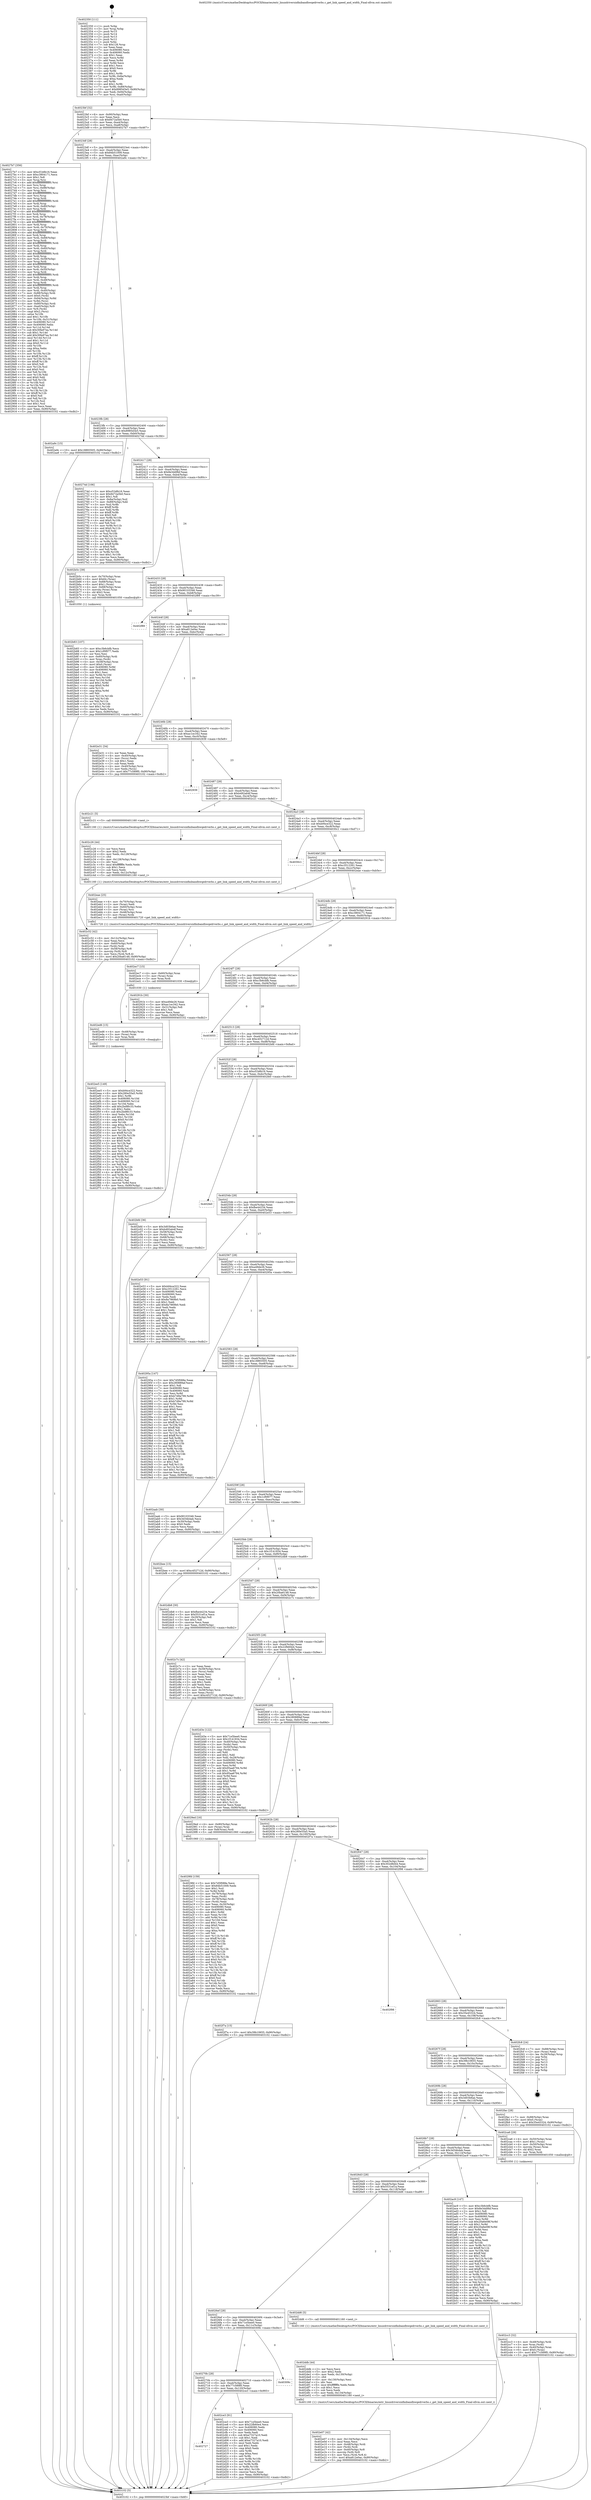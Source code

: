 digraph "0x402350" {
  label = "0x402350 (/mnt/c/Users/mathe/Desktop/tcc/POCII/binaries/extr_linuxdriversinfinibandhwqedrverbs.c_get_link_speed_and_width_Final-ollvm.out::main(0))"
  labelloc = "t"
  node[shape=record]

  Entry [label="",width=0.3,height=0.3,shape=circle,fillcolor=black,style=filled]
  "0x4023bf" [label="{
     0x4023bf [32]\l
     | [instrs]\l
     &nbsp;&nbsp;0x4023bf \<+6\>: mov -0x90(%rbp),%eax\l
     &nbsp;&nbsp;0x4023c5 \<+2\>: mov %eax,%ecx\l
     &nbsp;&nbsp;0x4023c7 \<+6\>: sub $0x8472a5b0,%ecx\l
     &nbsp;&nbsp;0x4023cd \<+6\>: mov %eax,-0xa4(%rbp)\l
     &nbsp;&nbsp;0x4023d3 \<+6\>: mov %ecx,-0xa8(%rbp)\l
     &nbsp;&nbsp;0x4023d9 \<+6\>: je 00000000004027b7 \<main+0x467\>\l
  }"]
  "0x4027b7" [label="{
     0x4027b7 [356]\l
     | [instrs]\l
     &nbsp;&nbsp;0x4027b7 \<+5\>: mov $0xcf1b8b16,%eax\l
     &nbsp;&nbsp;0x4027bc \<+5\>: mov $0xc3804171,%ecx\l
     &nbsp;&nbsp;0x4027c1 \<+2\>: mov $0x1,%dl\l
     &nbsp;&nbsp;0x4027c3 \<+3\>: mov %rsp,%rsi\l
     &nbsp;&nbsp;0x4027c6 \<+4\>: add $0xfffffffffffffff0,%rsi\l
     &nbsp;&nbsp;0x4027ca \<+3\>: mov %rsi,%rsp\l
     &nbsp;&nbsp;0x4027cd \<+7\>: mov %rsi,-0x88(%rbp)\l
     &nbsp;&nbsp;0x4027d4 \<+3\>: mov %rsp,%rsi\l
     &nbsp;&nbsp;0x4027d7 \<+4\>: add $0xfffffffffffffff0,%rsi\l
     &nbsp;&nbsp;0x4027db \<+3\>: mov %rsi,%rsp\l
     &nbsp;&nbsp;0x4027de \<+3\>: mov %rsp,%rdi\l
     &nbsp;&nbsp;0x4027e1 \<+4\>: add $0xfffffffffffffff0,%rdi\l
     &nbsp;&nbsp;0x4027e5 \<+3\>: mov %rdi,%rsp\l
     &nbsp;&nbsp;0x4027e8 \<+4\>: mov %rdi,-0x80(%rbp)\l
     &nbsp;&nbsp;0x4027ec \<+3\>: mov %rsp,%rdi\l
     &nbsp;&nbsp;0x4027ef \<+4\>: add $0xfffffffffffffff0,%rdi\l
     &nbsp;&nbsp;0x4027f3 \<+3\>: mov %rdi,%rsp\l
     &nbsp;&nbsp;0x4027f6 \<+4\>: mov %rdi,-0x78(%rbp)\l
     &nbsp;&nbsp;0x4027fa \<+3\>: mov %rsp,%rdi\l
     &nbsp;&nbsp;0x4027fd \<+4\>: add $0xfffffffffffffff0,%rdi\l
     &nbsp;&nbsp;0x402801 \<+3\>: mov %rdi,%rsp\l
     &nbsp;&nbsp;0x402804 \<+4\>: mov %rdi,-0x70(%rbp)\l
     &nbsp;&nbsp;0x402808 \<+3\>: mov %rsp,%rdi\l
     &nbsp;&nbsp;0x40280b \<+4\>: add $0xfffffffffffffff0,%rdi\l
     &nbsp;&nbsp;0x40280f \<+3\>: mov %rdi,%rsp\l
     &nbsp;&nbsp;0x402812 \<+4\>: mov %rdi,-0x68(%rbp)\l
     &nbsp;&nbsp;0x402816 \<+3\>: mov %rsp,%rdi\l
     &nbsp;&nbsp;0x402819 \<+4\>: add $0xfffffffffffffff0,%rdi\l
     &nbsp;&nbsp;0x40281d \<+3\>: mov %rdi,%rsp\l
     &nbsp;&nbsp;0x402820 \<+4\>: mov %rdi,-0x60(%rbp)\l
     &nbsp;&nbsp;0x402824 \<+3\>: mov %rsp,%rdi\l
     &nbsp;&nbsp;0x402827 \<+4\>: add $0xfffffffffffffff0,%rdi\l
     &nbsp;&nbsp;0x40282b \<+3\>: mov %rdi,%rsp\l
     &nbsp;&nbsp;0x40282e \<+4\>: mov %rdi,-0x58(%rbp)\l
     &nbsp;&nbsp;0x402832 \<+3\>: mov %rsp,%rdi\l
     &nbsp;&nbsp;0x402835 \<+4\>: add $0xfffffffffffffff0,%rdi\l
     &nbsp;&nbsp;0x402839 \<+3\>: mov %rdi,%rsp\l
     &nbsp;&nbsp;0x40283c \<+4\>: mov %rdi,-0x50(%rbp)\l
     &nbsp;&nbsp;0x402840 \<+3\>: mov %rsp,%rdi\l
     &nbsp;&nbsp;0x402843 \<+4\>: add $0xfffffffffffffff0,%rdi\l
     &nbsp;&nbsp;0x402847 \<+3\>: mov %rdi,%rsp\l
     &nbsp;&nbsp;0x40284a \<+4\>: mov %rdi,-0x48(%rbp)\l
     &nbsp;&nbsp;0x40284e \<+3\>: mov %rsp,%rdi\l
     &nbsp;&nbsp;0x402851 \<+4\>: add $0xfffffffffffffff0,%rdi\l
     &nbsp;&nbsp;0x402855 \<+3\>: mov %rdi,%rsp\l
     &nbsp;&nbsp;0x402858 \<+4\>: mov %rdi,-0x40(%rbp)\l
     &nbsp;&nbsp;0x40285c \<+7\>: mov -0x88(%rbp),%rdi\l
     &nbsp;&nbsp;0x402863 \<+6\>: movl $0x0,(%rdi)\l
     &nbsp;&nbsp;0x402869 \<+7\>: mov -0x94(%rbp),%r8d\l
     &nbsp;&nbsp;0x402870 \<+3\>: mov %r8d,(%rsi)\l
     &nbsp;&nbsp;0x402873 \<+4\>: mov -0x80(%rbp),%rdi\l
     &nbsp;&nbsp;0x402877 \<+7\>: mov -0xa0(%rbp),%r9\l
     &nbsp;&nbsp;0x40287e \<+3\>: mov %r9,(%rdi)\l
     &nbsp;&nbsp;0x402881 \<+3\>: cmpl $0x2,(%rsi)\l
     &nbsp;&nbsp;0x402884 \<+4\>: setne %r10b\l
     &nbsp;&nbsp;0x402888 \<+4\>: and $0x1,%r10b\l
     &nbsp;&nbsp;0x40288c \<+4\>: mov %r10b,-0x31(%rbp)\l
     &nbsp;&nbsp;0x402890 \<+8\>: mov 0x406080,%r11d\l
     &nbsp;&nbsp;0x402898 \<+7\>: mov 0x406060,%ebx\l
     &nbsp;&nbsp;0x40289f \<+3\>: mov %r11d,%r14d\l
     &nbsp;&nbsp;0x4028a2 \<+7\>: sub $0x30fa97ea,%r14d\l
     &nbsp;&nbsp;0x4028a9 \<+4\>: sub $0x1,%r14d\l
     &nbsp;&nbsp;0x4028ad \<+7\>: add $0x30fa97ea,%r14d\l
     &nbsp;&nbsp;0x4028b4 \<+4\>: imul %r14d,%r11d\l
     &nbsp;&nbsp;0x4028b8 \<+4\>: and $0x1,%r11d\l
     &nbsp;&nbsp;0x4028bc \<+4\>: cmp $0x0,%r11d\l
     &nbsp;&nbsp;0x4028c0 \<+4\>: sete %r10b\l
     &nbsp;&nbsp;0x4028c4 \<+3\>: cmp $0xa,%ebx\l
     &nbsp;&nbsp;0x4028c7 \<+4\>: setl %r15b\l
     &nbsp;&nbsp;0x4028cb \<+3\>: mov %r10b,%r12b\l
     &nbsp;&nbsp;0x4028ce \<+4\>: xor $0xff,%r12b\l
     &nbsp;&nbsp;0x4028d2 \<+3\>: mov %r15b,%r13b\l
     &nbsp;&nbsp;0x4028d5 \<+4\>: xor $0xff,%r13b\l
     &nbsp;&nbsp;0x4028d9 \<+3\>: xor $0x0,%dl\l
     &nbsp;&nbsp;0x4028dc \<+3\>: mov %r12b,%sil\l
     &nbsp;&nbsp;0x4028df \<+4\>: and $0x0,%sil\l
     &nbsp;&nbsp;0x4028e3 \<+3\>: and %dl,%r10b\l
     &nbsp;&nbsp;0x4028e6 \<+3\>: mov %r13b,%dil\l
     &nbsp;&nbsp;0x4028e9 \<+4\>: and $0x0,%dil\l
     &nbsp;&nbsp;0x4028ed \<+3\>: and %dl,%r15b\l
     &nbsp;&nbsp;0x4028f0 \<+3\>: or %r10b,%sil\l
     &nbsp;&nbsp;0x4028f3 \<+3\>: or %r15b,%dil\l
     &nbsp;&nbsp;0x4028f6 \<+3\>: xor %dil,%sil\l
     &nbsp;&nbsp;0x4028f9 \<+3\>: or %r13b,%r12b\l
     &nbsp;&nbsp;0x4028fc \<+4\>: xor $0xff,%r12b\l
     &nbsp;&nbsp;0x402900 \<+3\>: or $0x0,%dl\l
     &nbsp;&nbsp;0x402903 \<+3\>: and %dl,%r12b\l
     &nbsp;&nbsp;0x402906 \<+3\>: or %r12b,%sil\l
     &nbsp;&nbsp;0x402909 \<+4\>: test $0x1,%sil\l
     &nbsp;&nbsp;0x40290d \<+3\>: cmovne %ecx,%eax\l
     &nbsp;&nbsp;0x402910 \<+6\>: mov %eax,-0x90(%rbp)\l
     &nbsp;&nbsp;0x402916 \<+5\>: jmp 0000000000403102 \<main+0xdb2\>\l
  }"]
  "0x4023df" [label="{
     0x4023df [28]\l
     | [instrs]\l
     &nbsp;&nbsp;0x4023df \<+5\>: jmp 00000000004023e4 \<main+0x94\>\l
     &nbsp;&nbsp;0x4023e4 \<+6\>: mov -0xa4(%rbp),%eax\l
     &nbsp;&nbsp;0x4023ea \<+5\>: sub $0x84b51009,%eax\l
     &nbsp;&nbsp;0x4023ef \<+6\>: mov %eax,-0xac(%rbp)\l
     &nbsp;&nbsp;0x4023f5 \<+6\>: je 0000000000402a9c \<main+0x74c\>\l
  }"]
  Exit [label="",width=0.3,height=0.3,shape=circle,fillcolor=black,style=filled,peripheries=2]
  "0x402a9c" [label="{
     0x402a9c [15]\l
     | [instrs]\l
     &nbsp;&nbsp;0x402a9c \<+10\>: movl $0x18893505,-0x90(%rbp)\l
     &nbsp;&nbsp;0x402aa6 \<+5\>: jmp 0000000000403102 \<main+0xdb2\>\l
  }"]
  "0x4023fb" [label="{
     0x4023fb [28]\l
     | [instrs]\l
     &nbsp;&nbsp;0x4023fb \<+5\>: jmp 0000000000402400 \<main+0xb0\>\l
     &nbsp;&nbsp;0x402400 \<+6\>: mov -0xa4(%rbp),%eax\l
     &nbsp;&nbsp;0x402406 \<+5\>: sub $0x8985d3e5,%eax\l
     &nbsp;&nbsp;0x40240b \<+6\>: mov %eax,-0xb0(%rbp)\l
     &nbsp;&nbsp;0x402411 \<+6\>: je 000000000040274d \<main+0x3fd\>\l
  }"]
  "0x402ee5" [label="{
     0x402ee5 [149]\l
     | [instrs]\l
     &nbsp;&nbsp;0x402ee5 \<+5\>: mov $0xb94ce322,%ecx\l
     &nbsp;&nbsp;0x402eea \<+6\>: mov $0x280e55a5,%r8d\l
     &nbsp;&nbsp;0x402ef0 \<+3\>: mov $0x1,%r9b\l
     &nbsp;&nbsp;0x402ef3 \<+8\>: mov 0x406080,%r10d\l
     &nbsp;&nbsp;0x402efb \<+8\>: mov 0x406060,%r11d\l
     &nbsp;&nbsp;0x402f03 \<+3\>: mov %r10d,%ebx\l
     &nbsp;&nbsp;0x402f06 \<+6\>: add $0x2bd8fc33,%ebx\l
     &nbsp;&nbsp;0x402f0c \<+3\>: sub $0x1,%ebx\l
     &nbsp;&nbsp;0x402f0f \<+6\>: sub $0x2bd8fc33,%ebx\l
     &nbsp;&nbsp;0x402f15 \<+4\>: imul %ebx,%r10d\l
     &nbsp;&nbsp;0x402f19 \<+4\>: and $0x1,%r10d\l
     &nbsp;&nbsp;0x402f1d \<+4\>: cmp $0x0,%r10d\l
     &nbsp;&nbsp;0x402f21 \<+4\>: sete %r14b\l
     &nbsp;&nbsp;0x402f25 \<+4\>: cmp $0xa,%r11d\l
     &nbsp;&nbsp;0x402f29 \<+4\>: setl %r15b\l
     &nbsp;&nbsp;0x402f2d \<+3\>: mov %r14b,%r12b\l
     &nbsp;&nbsp;0x402f30 \<+4\>: xor $0xff,%r12b\l
     &nbsp;&nbsp;0x402f34 \<+3\>: mov %r15b,%r13b\l
     &nbsp;&nbsp;0x402f37 \<+4\>: xor $0xff,%r13b\l
     &nbsp;&nbsp;0x402f3b \<+4\>: xor $0x0,%r9b\l
     &nbsp;&nbsp;0x402f3f \<+3\>: mov %r12b,%al\l
     &nbsp;&nbsp;0x402f42 \<+2\>: and $0x0,%al\l
     &nbsp;&nbsp;0x402f44 \<+3\>: and %r9b,%r14b\l
     &nbsp;&nbsp;0x402f47 \<+3\>: mov %r13b,%dl\l
     &nbsp;&nbsp;0x402f4a \<+3\>: and $0x0,%dl\l
     &nbsp;&nbsp;0x402f4d \<+3\>: and %r9b,%r15b\l
     &nbsp;&nbsp;0x402f50 \<+3\>: or %r14b,%al\l
     &nbsp;&nbsp;0x402f53 \<+3\>: or %r15b,%dl\l
     &nbsp;&nbsp;0x402f56 \<+2\>: xor %dl,%al\l
     &nbsp;&nbsp;0x402f58 \<+3\>: or %r13b,%r12b\l
     &nbsp;&nbsp;0x402f5b \<+4\>: xor $0xff,%r12b\l
     &nbsp;&nbsp;0x402f5f \<+4\>: or $0x0,%r9b\l
     &nbsp;&nbsp;0x402f63 \<+3\>: and %r9b,%r12b\l
     &nbsp;&nbsp;0x402f66 \<+3\>: or %r12b,%al\l
     &nbsp;&nbsp;0x402f69 \<+2\>: test $0x1,%al\l
     &nbsp;&nbsp;0x402f6b \<+4\>: cmovne %r8d,%ecx\l
     &nbsp;&nbsp;0x402f6f \<+6\>: mov %ecx,-0x90(%rbp)\l
     &nbsp;&nbsp;0x402f75 \<+5\>: jmp 0000000000403102 \<main+0xdb2\>\l
  }"]
  "0x40274d" [label="{
     0x40274d [106]\l
     | [instrs]\l
     &nbsp;&nbsp;0x40274d \<+5\>: mov $0xcf1b8b16,%eax\l
     &nbsp;&nbsp;0x402752 \<+5\>: mov $0x8472a5b0,%ecx\l
     &nbsp;&nbsp;0x402757 \<+2\>: mov $0x1,%dl\l
     &nbsp;&nbsp;0x402759 \<+7\>: mov -0x8a(%rbp),%sil\l
     &nbsp;&nbsp;0x402760 \<+7\>: mov -0x89(%rbp),%dil\l
     &nbsp;&nbsp;0x402767 \<+3\>: mov %sil,%r8b\l
     &nbsp;&nbsp;0x40276a \<+4\>: xor $0xff,%r8b\l
     &nbsp;&nbsp;0x40276e \<+3\>: mov %dil,%r9b\l
     &nbsp;&nbsp;0x402771 \<+4\>: xor $0xff,%r9b\l
     &nbsp;&nbsp;0x402775 \<+3\>: xor $0x0,%dl\l
     &nbsp;&nbsp;0x402778 \<+3\>: mov %r8b,%r10b\l
     &nbsp;&nbsp;0x40277b \<+4\>: and $0x0,%r10b\l
     &nbsp;&nbsp;0x40277f \<+3\>: and %dl,%sil\l
     &nbsp;&nbsp;0x402782 \<+3\>: mov %r9b,%r11b\l
     &nbsp;&nbsp;0x402785 \<+4\>: and $0x0,%r11b\l
     &nbsp;&nbsp;0x402789 \<+3\>: and %dl,%dil\l
     &nbsp;&nbsp;0x40278c \<+3\>: or %sil,%r10b\l
     &nbsp;&nbsp;0x40278f \<+3\>: or %dil,%r11b\l
     &nbsp;&nbsp;0x402792 \<+3\>: xor %r11b,%r10b\l
     &nbsp;&nbsp;0x402795 \<+3\>: or %r9b,%r8b\l
     &nbsp;&nbsp;0x402798 \<+4\>: xor $0xff,%r8b\l
     &nbsp;&nbsp;0x40279c \<+3\>: or $0x0,%dl\l
     &nbsp;&nbsp;0x40279f \<+3\>: and %dl,%r8b\l
     &nbsp;&nbsp;0x4027a2 \<+3\>: or %r8b,%r10b\l
     &nbsp;&nbsp;0x4027a5 \<+4\>: test $0x1,%r10b\l
     &nbsp;&nbsp;0x4027a9 \<+3\>: cmovne %ecx,%eax\l
     &nbsp;&nbsp;0x4027ac \<+6\>: mov %eax,-0x90(%rbp)\l
     &nbsp;&nbsp;0x4027b2 \<+5\>: jmp 0000000000403102 \<main+0xdb2\>\l
  }"]
  "0x402417" [label="{
     0x402417 [28]\l
     | [instrs]\l
     &nbsp;&nbsp;0x402417 \<+5\>: jmp 000000000040241c \<main+0xcc\>\l
     &nbsp;&nbsp;0x40241c \<+6\>: mov -0xa4(%rbp),%eax\l
     &nbsp;&nbsp;0x402422 \<+5\>: sub $0x8e3dd9bf,%eax\l
     &nbsp;&nbsp;0x402427 \<+6\>: mov %eax,-0xb4(%rbp)\l
     &nbsp;&nbsp;0x40242d \<+6\>: je 0000000000402b5c \<main+0x80c\>\l
  }"]
  "0x403102" [label="{
     0x403102 [5]\l
     | [instrs]\l
     &nbsp;&nbsp;0x403102 \<+5\>: jmp 00000000004023bf \<main+0x6f\>\l
  }"]
  "0x402350" [label="{
     0x402350 [111]\l
     | [instrs]\l
     &nbsp;&nbsp;0x402350 \<+1\>: push %rbp\l
     &nbsp;&nbsp;0x402351 \<+3\>: mov %rsp,%rbp\l
     &nbsp;&nbsp;0x402354 \<+2\>: push %r15\l
     &nbsp;&nbsp;0x402356 \<+2\>: push %r14\l
     &nbsp;&nbsp;0x402358 \<+2\>: push %r13\l
     &nbsp;&nbsp;0x40235a \<+2\>: push %r12\l
     &nbsp;&nbsp;0x40235c \<+1\>: push %rbx\l
     &nbsp;&nbsp;0x40235d \<+7\>: sub $0x128,%rsp\l
     &nbsp;&nbsp;0x402364 \<+2\>: xor %eax,%eax\l
     &nbsp;&nbsp;0x402366 \<+7\>: mov 0x406080,%ecx\l
     &nbsp;&nbsp;0x40236d \<+7\>: mov 0x406060,%edx\l
     &nbsp;&nbsp;0x402374 \<+3\>: sub $0x1,%eax\l
     &nbsp;&nbsp;0x402377 \<+3\>: mov %ecx,%r8d\l
     &nbsp;&nbsp;0x40237a \<+3\>: add %eax,%r8d\l
     &nbsp;&nbsp;0x40237d \<+4\>: imul %r8d,%ecx\l
     &nbsp;&nbsp;0x402381 \<+3\>: and $0x1,%ecx\l
     &nbsp;&nbsp;0x402384 \<+3\>: cmp $0x0,%ecx\l
     &nbsp;&nbsp;0x402387 \<+4\>: sete %r9b\l
     &nbsp;&nbsp;0x40238b \<+4\>: and $0x1,%r9b\l
     &nbsp;&nbsp;0x40238f \<+7\>: mov %r9b,-0x8a(%rbp)\l
     &nbsp;&nbsp;0x402396 \<+3\>: cmp $0xa,%edx\l
     &nbsp;&nbsp;0x402399 \<+4\>: setl %r9b\l
     &nbsp;&nbsp;0x40239d \<+4\>: and $0x1,%r9b\l
     &nbsp;&nbsp;0x4023a1 \<+7\>: mov %r9b,-0x89(%rbp)\l
     &nbsp;&nbsp;0x4023a8 \<+10\>: movl $0x8985d3e5,-0x90(%rbp)\l
     &nbsp;&nbsp;0x4023b2 \<+6\>: mov %edi,-0x94(%rbp)\l
     &nbsp;&nbsp;0x4023b8 \<+7\>: mov %rsi,-0xa0(%rbp)\l
  }"]
  "0x402ed6" [label="{
     0x402ed6 [15]\l
     | [instrs]\l
     &nbsp;&nbsp;0x402ed6 \<+4\>: mov -0x48(%rbp),%rax\l
     &nbsp;&nbsp;0x402eda \<+3\>: mov (%rax),%rax\l
     &nbsp;&nbsp;0x402edd \<+3\>: mov %rax,%rdi\l
     &nbsp;&nbsp;0x402ee0 \<+5\>: call 0000000000401030 \<free@plt\>\l
     | [calls]\l
     &nbsp;&nbsp;0x401030 \{1\} (unknown)\l
  }"]
  "0x402ec7" [label="{
     0x402ec7 [15]\l
     | [instrs]\l
     &nbsp;&nbsp;0x402ec7 \<+4\>: mov -0x60(%rbp),%rax\l
     &nbsp;&nbsp;0x402ecb \<+3\>: mov (%rax),%rax\l
     &nbsp;&nbsp;0x402ece \<+3\>: mov %rax,%rdi\l
     &nbsp;&nbsp;0x402ed1 \<+5\>: call 0000000000401030 \<free@plt\>\l
     | [calls]\l
     &nbsp;&nbsp;0x401030 \{1\} (unknown)\l
  }"]
  "0x402b5c" [label="{
     0x402b5c [39]\l
     | [instrs]\l
     &nbsp;&nbsp;0x402b5c \<+4\>: mov -0x70(%rbp),%rax\l
     &nbsp;&nbsp;0x402b60 \<+6\>: movl $0x64,(%rax)\l
     &nbsp;&nbsp;0x402b66 \<+4\>: mov -0x68(%rbp),%rax\l
     &nbsp;&nbsp;0x402b6a \<+6\>: movl $0x1,(%rax)\l
     &nbsp;&nbsp;0x402b70 \<+4\>: mov -0x68(%rbp),%rax\l
     &nbsp;&nbsp;0x402b74 \<+3\>: movslq (%rax),%rax\l
     &nbsp;&nbsp;0x402b77 \<+4\>: shl $0x2,%rax\l
     &nbsp;&nbsp;0x402b7b \<+3\>: mov %rax,%rdi\l
     &nbsp;&nbsp;0x402b7e \<+5\>: call 0000000000401050 \<malloc@plt\>\l
     | [calls]\l
     &nbsp;&nbsp;0x401050 \{1\} (unknown)\l
  }"]
  "0x402433" [label="{
     0x402433 [28]\l
     | [instrs]\l
     &nbsp;&nbsp;0x402433 \<+5\>: jmp 0000000000402438 \<main+0xe8\>\l
     &nbsp;&nbsp;0x402438 \<+6\>: mov -0xa4(%rbp),%eax\l
     &nbsp;&nbsp;0x40243e \<+5\>: sub $0x90103346,%eax\l
     &nbsp;&nbsp;0x402443 \<+6\>: mov %eax,-0xb8(%rbp)\l
     &nbsp;&nbsp;0x402449 \<+6\>: je 0000000000402f89 \<main+0xc39\>\l
  }"]
  "0x402e07" [label="{
     0x402e07 [42]\l
     | [instrs]\l
     &nbsp;&nbsp;0x402e07 \<+6\>: mov -0x134(%rbp),%ecx\l
     &nbsp;&nbsp;0x402e0d \<+3\>: imul %eax,%ecx\l
     &nbsp;&nbsp;0x402e10 \<+4\>: mov -0x48(%rbp),%rdi\l
     &nbsp;&nbsp;0x402e14 \<+3\>: mov (%rdi),%rdi\l
     &nbsp;&nbsp;0x402e17 \<+4\>: mov -0x40(%rbp),%r8\l
     &nbsp;&nbsp;0x402e1b \<+3\>: movslq (%r8),%r8\l
     &nbsp;&nbsp;0x402e1e \<+4\>: mov %ecx,(%rdi,%r8,4)\l
     &nbsp;&nbsp;0x402e22 \<+10\>: movl $0xa812e0ac,-0x90(%rbp)\l
     &nbsp;&nbsp;0x402e2c \<+5\>: jmp 0000000000403102 \<main+0xdb2\>\l
  }"]
  "0x402f89" [label="{
     0x402f89\l
  }", style=dashed]
  "0x40244f" [label="{
     0x40244f [28]\l
     | [instrs]\l
     &nbsp;&nbsp;0x40244f \<+5\>: jmp 0000000000402454 \<main+0x104\>\l
     &nbsp;&nbsp;0x402454 \<+6\>: mov -0xa4(%rbp),%eax\l
     &nbsp;&nbsp;0x40245a \<+5\>: sub $0xa812e0ac,%eax\l
     &nbsp;&nbsp;0x40245f \<+6\>: mov %eax,-0xbc(%rbp)\l
     &nbsp;&nbsp;0x402465 \<+6\>: je 0000000000402e31 \<main+0xae1\>\l
  }"]
  "0x402ddb" [label="{
     0x402ddb [44]\l
     | [instrs]\l
     &nbsp;&nbsp;0x402ddb \<+2\>: xor %ecx,%ecx\l
     &nbsp;&nbsp;0x402ddd \<+5\>: mov $0x2,%edx\l
     &nbsp;&nbsp;0x402de2 \<+6\>: mov %edx,-0x130(%rbp)\l
     &nbsp;&nbsp;0x402de8 \<+1\>: cltd\l
     &nbsp;&nbsp;0x402de9 \<+6\>: mov -0x130(%rbp),%esi\l
     &nbsp;&nbsp;0x402def \<+2\>: idiv %esi\l
     &nbsp;&nbsp;0x402df1 \<+6\>: imul $0xfffffffe,%edx,%edx\l
     &nbsp;&nbsp;0x402df7 \<+3\>: sub $0x1,%ecx\l
     &nbsp;&nbsp;0x402dfa \<+2\>: sub %ecx,%edx\l
     &nbsp;&nbsp;0x402dfc \<+6\>: mov %edx,-0x134(%rbp)\l
     &nbsp;&nbsp;0x402e02 \<+5\>: call 0000000000401160 \<next_i\>\l
     | [calls]\l
     &nbsp;&nbsp;0x401160 \{1\} (/mnt/c/Users/mathe/Desktop/tcc/POCII/binaries/extr_linuxdriversinfinibandhwqedrverbs.c_get_link_speed_and_width_Final-ollvm.out::next_i)\l
  }"]
  "0x402e31" [label="{
     0x402e31 [34]\l
     | [instrs]\l
     &nbsp;&nbsp;0x402e31 \<+2\>: xor %eax,%eax\l
     &nbsp;&nbsp;0x402e33 \<+4\>: mov -0x40(%rbp),%rcx\l
     &nbsp;&nbsp;0x402e37 \<+2\>: mov (%rcx),%edx\l
     &nbsp;&nbsp;0x402e39 \<+3\>: sub $0x1,%eax\l
     &nbsp;&nbsp;0x402e3c \<+2\>: sub %eax,%edx\l
     &nbsp;&nbsp;0x402e3e \<+4\>: mov -0x40(%rbp),%rcx\l
     &nbsp;&nbsp;0x402e42 \<+2\>: mov %edx,(%rcx)\l
     &nbsp;&nbsp;0x402e44 \<+10\>: movl $0x77c589f0,-0x90(%rbp)\l
     &nbsp;&nbsp;0x402e4e \<+5\>: jmp 0000000000403102 \<main+0xdb2\>\l
  }"]
  "0x40246b" [label="{
     0x40246b [28]\l
     | [instrs]\l
     &nbsp;&nbsp;0x40246b \<+5\>: jmp 0000000000402470 \<main+0x120\>\l
     &nbsp;&nbsp;0x402470 \<+6\>: mov -0xa4(%rbp),%eax\l
     &nbsp;&nbsp;0x402476 \<+5\>: sub $0xac1ec342,%eax\l
     &nbsp;&nbsp;0x40247b \<+6\>: mov %eax,-0xc0(%rbp)\l
     &nbsp;&nbsp;0x402481 \<+6\>: je 0000000000402939 \<main+0x5e9\>\l
  }"]
  "0x402727" [label="{
     0x402727\l
  }", style=dashed]
  "0x402939" [label="{
     0x402939\l
  }", style=dashed]
  "0x402487" [label="{
     0x402487 [28]\l
     | [instrs]\l
     &nbsp;&nbsp;0x402487 \<+5\>: jmp 000000000040248c \<main+0x13c\>\l
     &nbsp;&nbsp;0x40248c \<+6\>: mov -0xa4(%rbp),%eax\l
     &nbsp;&nbsp;0x402492 \<+5\>: sub $0xb492ab4f,%eax\l
     &nbsp;&nbsp;0x402497 \<+6\>: mov %eax,-0xc4(%rbp)\l
     &nbsp;&nbsp;0x40249d \<+6\>: je 0000000000402c21 \<main+0x8d1\>\l
  }"]
  "0x402ce3" [label="{
     0x402ce3 [91]\l
     | [instrs]\l
     &nbsp;&nbsp;0x402ce3 \<+5\>: mov $0x71e5bee0,%eax\l
     &nbsp;&nbsp;0x402ce8 \<+5\>: mov $0x22fb60e4,%ecx\l
     &nbsp;&nbsp;0x402ced \<+7\>: mov 0x406080,%edx\l
     &nbsp;&nbsp;0x402cf4 \<+7\>: mov 0x406060,%esi\l
     &nbsp;&nbsp;0x402cfb \<+2\>: mov %edx,%edi\l
     &nbsp;&nbsp;0x402cfd \<+6\>: sub $0xe7327a10,%edi\l
     &nbsp;&nbsp;0x402d03 \<+3\>: sub $0x1,%edi\l
     &nbsp;&nbsp;0x402d06 \<+6\>: add $0xe7327a10,%edi\l
     &nbsp;&nbsp;0x402d0c \<+3\>: imul %edi,%edx\l
     &nbsp;&nbsp;0x402d0f \<+3\>: and $0x1,%edx\l
     &nbsp;&nbsp;0x402d12 \<+3\>: cmp $0x0,%edx\l
     &nbsp;&nbsp;0x402d15 \<+4\>: sete %r8b\l
     &nbsp;&nbsp;0x402d19 \<+3\>: cmp $0xa,%esi\l
     &nbsp;&nbsp;0x402d1c \<+4\>: setl %r9b\l
     &nbsp;&nbsp;0x402d20 \<+3\>: mov %r8b,%r10b\l
     &nbsp;&nbsp;0x402d23 \<+3\>: and %r9b,%r10b\l
     &nbsp;&nbsp;0x402d26 \<+3\>: xor %r9b,%r8b\l
     &nbsp;&nbsp;0x402d29 \<+3\>: or %r8b,%r10b\l
     &nbsp;&nbsp;0x402d2c \<+4\>: test $0x1,%r10b\l
     &nbsp;&nbsp;0x402d30 \<+3\>: cmovne %ecx,%eax\l
     &nbsp;&nbsp;0x402d33 \<+6\>: mov %eax,-0x90(%rbp)\l
     &nbsp;&nbsp;0x402d39 \<+5\>: jmp 0000000000403102 \<main+0xdb2\>\l
  }"]
  "0x402c21" [label="{
     0x402c21 [5]\l
     | [instrs]\l
     &nbsp;&nbsp;0x402c21 \<+5\>: call 0000000000401160 \<next_i\>\l
     | [calls]\l
     &nbsp;&nbsp;0x401160 \{1\} (/mnt/c/Users/mathe/Desktop/tcc/POCII/binaries/extr_linuxdriversinfinibandhwqedrverbs.c_get_link_speed_and_width_Final-ollvm.out::next_i)\l
  }"]
  "0x4024a3" [label="{
     0x4024a3 [28]\l
     | [instrs]\l
     &nbsp;&nbsp;0x4024a3 \<+5\>: jmp 00000000004024a8 \<main+0x158\>\l
     &nbsp;&nbsp;0x4024a8 \<+6\>: mov -0xa4(%rbp),%eax\l
     &nbsp;&nbsp;0x4024ae \<+5\>: sub $0xb94ce322,%eax\l
     &nbsp;&nbsp;0x4024b3 \<+6\>: mov %eax,-0xc8(%rbp)\l
     &nbsp;&nbsp;0x4024b9 \<+6\>: je 00000000004030c1 \<main+0xd71\>\l
  }"]
  "0x40270b" [label="{
     0x40270b [28]\l
     | [instrs]\l
     &nbsp;&nbsp;0x40270b \<+5\>: jmp 0000000000402710 \<main+0x3c0\>\l
     &nbsp;&nbsp;0x402710 \<+6\>: mov -0xa4(%rbp),%eax\l
     &nbsp;&nbsp;0x402716 \<+5\>: sub $0x77c589f0,%eax\l
     &nbsp;&nbsp;0x40271b \<+6\>: mov %eax,-0x120(%rbp)\l
     &nbsp;&nbsp;0x402721 \<+6\>: je 0000000000402ce3 \<main+0x993\>\l
  }"]
  "0x4030c1" [label="{
     0x4030c1\l
  }", style=dashed]
  "0x4024bf" [label="{
     0x4024bf [28]\l
     | [instrs]\l
     &nbsp;&nbsp;0x4024bf \<+5\>: jmp 00000000004024c4 \<main+0x174\>\l
     &nbsp;&nbsp;0x4024c4 \<+6\>: mov -0xa4(%rbp),%eax\l
     &nbsp;&nbsp;0x4024ca \<+5\>: sub $0xc3512261,%eax\l
     &nbsp;&nbsp;0x4024cf \<+6\>: mov %eax,-0xcc(%rbp)\l
     &nbsp;&nbsp;0x4024d5 \<+6\>: je 0000000000402eae \<main+0xb5e\>\l
  }"]
  "0x40309c" [label="{
     0x40309c\l
  }", style=dashed]
  "0x402eae" [label="{
     0x402eae [25]\l
     | [instrs]\l
     &nbsp;&nbsp;0x402eae \<+4\>: mov -0x70(%rbp),%rax\l
     &nbsp;&nbsp;0x402eb2 \<+2\>: mov (%rax),%edi\l
     &nbsp;&nbsp;0x402eb4 \<+4\>: mov -0x60(%rbp),%rax\l
     &nbsp;&nbsp;0x402eb8 \<+3\>: mov (%rax),%rsi\l
     &nbsp;&nbsp;0x402ebb \<+4\>: mov -0x48(%rbp),%rax\l
     &nbsp;&nbsp;0x402ebf \<+3\>: mov (%rax),%rdx\l
     &nbsp;&nbsp;0x402ec2 \<+5\>: call 0000000000401720 \<get_link_speed_and_width\>\l
     | [calls]\l
     &nbsp;&nbsp;0x401720 \{1\} (/mnt/c/Users/mathe/Desktop/tcc/POCII/binaries/extr_linuxdriversinfinibandhwqedrverbs.c_get_link_speed_and_width_Final-ollvm.out::get_link_speed_and_width)\l
  }"]
  "0x4024db" [label="{
     0x4024db [28]\l
     | [instrs]\l
     &nbsp;&nbsp;0x4024db \<+5\>: jmp 00000000004024e0 \<main+0x190\>\l
     &nbsp;&nbsp;0x4024e0 \<+6\>: mov -0xa4(%rbp),%eax\l
     &nbsp;&nbsp;0x4024e6 \<+5\>: sub $0xc3804171,%eax\l
     &nbsp;&nbsp;0x4024eb \<+6\>: mov %eax,-0xd0(%rbp)\l
     &nbsp;&nbsp;0x4024f1 \<+6\>: je 000000000040291b \<main+0x5cb\>\l
  }"]
  "0x4026ef" [label="{
     0x4026ef [28]\l
     | [instrs]\l
     &nbsp;&nbsp;0x4026ef \<+5\>: jmp 00000000004026f4 \<main+0x3a4\>\l
     &nbsp;&nbsp;0x4026f4 \<+6\>: mov -0xa4(%rbp),%eax\l
     &nbsp;&nbsp;0x4026fa \<+5\>: sub $0x71e5bee0,%eax\l
     &nbsp;&nbsp;0x4026ff \<+6\>: mov %eax,-0x11c(%rbp)\l
     &nbsp;&nbsp;0x402705 \<+6\>: je 000000000040309c \<main+0xd4c\>\l
  }"]
  "0x40291b" [label="{
     0x40291b [30]\l
     | [instrs]\l
     &nbsp;&nbsp;0x40291b \<+5\>: mov $0xa49de26,%eax\l
     &nbsp;&nbsp;0x402920 \<+5\>: mov $0xac1ec342,%ecx\l
     &nbsp;&nbsp;0x402925 \<+3\>: mov -0x31(%rbp),%dl\l
     &nbsp;&nbsp;0x402928 \<+3\>: test $0x1,%dl\l
     &nbsp;&nbsp;0x40292b \<+3\>: cmovne %ecx,%eax\l
     &nbsp;&nbsp;0x40292e \<+6\>: mov %eax,-0x90(%rbp)\l
     &nbsp;&nbsp;0x402934 \<+5\>: jmp 0000000000403102 \<main+0xdb2\>\l
  }"]
  "0x4024f7" [label="{
     0x4024f7 [28]\l
     | [instrs]\l
     &nbsp;&nbsp;0x4024f7 \<+5\>: jmp 00000000004024fc \<main+0x1ac\>\l
     &nbsp;&nbsp;0x4024fc \<+6\>: mov -0xa4(%rbp),%eax\l
     &nbsp;&nbsp;0x402502 \<+5\>: sub $0xc3b6cbfb,%eax\l
     &nbsp;&nbsp;0x402507 \<+6\>: mov %eax,-0xd4(%rbp)\l
     &nbsp;&nbsp;0x40250d \<+6\>: je 0000000000403055 \<main+0xd05\>\l
  }"]
  "0x402dd6" [label="{
     0x402dd6 [5]\l
     | [instrs]\l
     &nbsp;&nbsp;0x402dd6 \<+5\>: call 0000000000401160 \<next_i\>\l
     | [calls]\l
     &nbsp;&nbsp;0x401160 \{1\} (/mnt/c/Users/mathe/Desktop/tcc/POCII/binaries/extr_linuxdriversinfinibandhwqedrverbs.c_get_link_speed_and_width_Final-ollvm.out::next_i)\l
  }"]
  "0x403055" [label="{
     0x403055\l
  }", style=dashed]
  "0x402513" [label="{
     0x402513 [28]\l
     | [instrs]\l
     &nbsp;&nbsp;0x402513 \<+5\>: jmp 0000000000402518 \<main+0x1c8\>\l
     &nbsp;&nbsp;0x402518 \<+6\>: mov -0xa4(%rbp),%eax\l
     &nbsp;&nbsp;0x40251e \<+5\>: sub $0xc452712d,%eax\l
     &nbsp;&nbsp;0x402523 \<+6\>: mov %eax,-0xd8(%rbp)\l
     &nbsp;&nbsp;0x402529 \<+6\>: je 0000000000402bfd \<main+0x8ad\>\l
  }"]
  "0x402cc3" [label="{
     0x402cc3 [32]\l
     | [instrs]\l
     &nbsp;&nbsp;0x402cc3 \<+4\>: mov -0x48(%rbp),%rdi\l
     &nbsp;&nbsp;0x402cc7 \<+3\>: mov %rax,(%rdi)\l
     &nbsp;&nbsp;0x402cca \<+4\>: mov -0x40(%rbp),%rax\l
     &nbsp;&nbsp;0x402cce \<+6\>: movl $0x0,(%rax)\l
     &nbsp;&nbsp;0x402cd4 \<+10\>: movl $0x77c589f0,-0x90(%rbp)\l
     &nbsp;&nbsp;0x402cde \<+5\>: jmp 0000000000403102 \<main+0xdb2\>\l
  }"]
  "0x402bfd" [label="{
     0x402bfd [36]\l
     | [instrs]\l
     &nbsp;&nbsp;0x402bfd \<+5\>: mov $0x3d03b6ae,%eax\l
     &nbsp;&nbsp;0x402c02 \<+5\>: mov $0xb492ab4f,%ecx\l
     &nbsp;&nbsp;0x402c07 \<+4\>: mov -0x58(%rbp),%rdx\l
     &nbsp;&nbsp;0x402c0b \<+2\>: mov (%rdx),%esi\l
     &nbsp;&nbsp;0x402c0d \<+4\>: mov -0x68(%rbp),%rdx\l
     &nbsp;&nbsp;0x402c11 \<+2\>: cmp (%rdx),%esi\l
     &nbsp;&nbsp;0x402c13 \<+3\>: cmovl %ecx,%eax\l
     &nbsp;&nbsp;0x402c16 \<+6\>: mov %eax,-0x90(%rbp)\l
     &nbsp;&nbsp;0x402c1c \<+5\>: jmp 0000000000403102 \<main+0xdb2\>\l
  }"]
  "0x40252f" [label="{
     0x40252f [28]\l
     | [instrs]\l
     &nbsp;&nbsp;0x40252f \<+5\>: jmp 0000000000402534 \<main+0x1e4\>\l
     &nbsp;&nbsp;0x402534 \<+6\>: mov -0xa4(%rbp),%eax\l
     &nbsp;&nbsp;0x40253a \<+5\>: sub $0xcf1b8b16,%eax\l
     &nbsp;&nbsp;0x40253f \<+6\>: mov %eax,-0xdc(%rbp)\l
     &nbsp;&nbsp;0x402545 \<+6\>: je 0000000000402fe0 \<main+0xc90\>\l
  }"]
  "0x402c52" [label="{
     0x402c52 [42]\l
     | [instrs]\l
     &nbsp;&nbsp;0x402c52 \<+6\>: mov -0x12c(%rbp),%ecx\l
     &nbsp;&nbsp;0x402c58 \<+3\>: imul %eax,%ecx\l
     &nbsp;&nbsp;0x402c5b \<+4\>: mov -0x60(%rbp),%rdi\l
     &nbsp;&nbsp;0x402c5f \<+3\>: mov (%rdi),%rdi\l
     &nbsp;&nbsp;0x402c62 \<+4\>: mov -0x58(%rbp),%r8\l
     &nbsp;&nbsp;0x402c66 \<+3\>: movslq (%r8),%r8\l
     &nbsp;&nbsp;0x402c69 \<+4\>: mov %ecx,(%rdi,%r8,4)\l
     &nbsp;&nbsp;0x402c6d \<+10\>: movl $0x20ba6148,-0x90(%rbp)\l
     &nbsp;&nbsp;0x402c77 \<+5\>: jmp 0000000000403102 \<main+0xdb2\>\l
  }"]
  "0x402fe0" [label="{
     0x402fe0\l
  }", style=dashed]
  "0x40254b" [label="{
     0x40254b [28]\l
     | [instrs]\l
     &nbsp;&nbsp;0x40254b \<+5\>: jmp 0000000000402550 \<main+0x200\>\l
     &nbsp;&nbsp;0x402550 \<+6\>: mov -0xa4(%rbp),%eax\l
     &nbsp;&nbsp;0x402556 \<+5\>: sub $0xfbe44234,%eax\l
     &nbsp;&nbsp;0x40255b \<+6\>: mov %eax,-0xe0(%rbp)\l
     &nbsp;&nbsp;0x402561 \<+6\>: je 0000000000402e53 \<main+0xb03\>\l
  }"]
  "0x402c26" [label="{
     0x402c26 [44]\l
     | [instrs]\l
     &nbsp;&nbsp;0x402c26 \<+2\>: xor %ecx,%ecx\l
     &nbsp;&nbsp;0x402c28 \<+5\>: mov $0x2,%edx\l
     &nbsp;&nbsp;0x402c2d \<+6\>: mov %edx,-0x128(%rbp)\l
     &nbsp;&nbsp;0x402c33 \<+1\>: cltd\l
     &nbsp;&nbsp;0x402c34 \<+6\>: mov -0x128(%rbp),%esi\l
     &nbsp;&nbsp;0x402c3a \<+2\>: idiv %esi\l
     &nbsp;&nbsp;0x402c3c \<+6\>: imul $0xfffffffe,%edx,%edx\l
     &nbsp;&nbsp;0x402c42 \<+3\>: sub $0x1,%ecx\l
     &nbsp;&nbsp;0x402c45 \<+2\>: sub %ecx,%edx\l
     &nbsp;&nbsp;0x402c47 \<+6\>: mov %edx,-0x12c(%rbp)\l
     &nbsp;&nbsp;0x402c4d \<+5\>: call 0000000000401160 \<next_i\>\l
     | [calls]\l
     &nbsp;&nbsp;0x401160 \{1\} (/mnt/c/Users/mathe/Desktop/tcc/POCII/binaries/extr_linuxdriversinfinibandhwqedrverbs.c_get_link_speed_and_width_Final-ollvm.out::next_i)\l
  }"]
  "0x402e53" [label="{
     0x402e53 [91]\l
     | [instrs]\l
     &nbsp;&nbsp;0x402e53 \<+5\>: mov $0xb94ce322,%eax\l
     &nbsp;&nbsp;0x402e58 \<+5\>: mov $0xc3512261,%ecx\l
     &nbsp;&nbsp;0x402e5d \<+7\>: mov 0x406080,%edx\l
     &nbsp;&nbsp;0x402e64 \<+7\>: mov 0x406060,%esi\l
     &nbsp;&nbsp;0x402e6b \<+2\>: mov %edx,%edi\l
     &nbsp;&nbsp;0x402e6d \<+6\>: sub $0x8a7869b0,%edi\l
     &nbsp;&nbsp;0x402e73 \<+3\>: sub $0x1,%edi\l
     &nbsp;&nbsp;0x402e76 \<+6\>: add $0x8a7869b0,%edi\l
     &nbsp;&nbsp;0x402e7c \<+3\>: imul %edi,%edx\l
     &nbsp;&nbsp;0x402e7f \<+3\>: and $0x1,%edx\l
     &nbsp;&nbsp;0x402e82 \<+3\>: cmp $0x0,%edx\l
     &nbsp;&nbsp;0x402e85 \<+4\>: sete %r8b\l
     &nbsp;&nbsp;0x402e89 \<+3\>: cmp $0xa,%esi\l
     &nbsp;&nbsp;0x402e8c \<+4\>: setl %r9b\l
     &nbsp;&nbsp;0x402e90 \<+3\>: mov %r8b,%r10b\l
     &nbsp;&nbsp;0x402e93 \<+3\>: and %r9b,%r10b\l
     &nbsp;&nbsp;0x402e96 \<+3\>: xor %r9b,%r8b\l
     &nbsp;&nbsp;0x402e99 \<+3\>: or %r8b,%r10b\l
     &nbsp;&nbsp;0x402e9c \<+4\>: test $0x1,%r10b\l
     &nbsp;&nbsp;0x402ea0 \<+3\>: cmovne %ecx,%eax\l
     &nbsp;&nbsp;0x402ea3 \<+6\>: mov %eax,-0x90(%rbp)\l
     &nbsp;&nbsp;0x402ea9 \<+5\>: jmp 0000000000403102 \<main+0xdb2\>\l
  }"]
  "0x402567" [label="{
     0x402567 [28]\l
     | [instrs]\l
     &nbsp;&nbsp;0x402567 \<+5\>: jmp 000000000040256c \<main+0x21c\>\l
     &nbsp;&nbsp;0x40256c \<+6\>: mov -0xa4(%rbp),%eax\l
     &nbsp;&nbsp;0x402572 \<+5\>: sub $0xa49de26,%eax\l
     &nbsp;&nbsp;0x402577 \<+6\>: mov %eax,-0xe4(%rbp)\l
     &nbsp;&nbsp;0x40257d \<+6\>: je 000000000040295a \<main+0x60a\>\l
  }"]
  "0x402b83" [label="{
     0x402b83 [107]\l
     | [instrs]\l
     &nbsp;&nbsp;0x402b83 \<+5\>: mov $0xc3b6cbfb,%ecx\l
     &nbsp;&nbsp;0x402b88 \<+5\>: mov $0x1cf0f077,%edx\l
     &nbsp;&nbsp;0x402b8d \<+2\>: xor %esi,%esi\l
     &nbsp;&nbsp;0x402b8f \<+4\>: mov -0x60(%rbp),%rdi\l
     &nbsp;&nbsp;0x402b93 \<+3\>: mov %rax,(%rdi)\l
     &nbsp;&nbsp;0x402b96 \<+4\>: mov -0x58(%rbp),%rax\l
     &nbsp;&nbsp;0x402b9a \<+6\>: movl $0x0,(%rax)\l
     &nbsp;&nbsp;0x402ba0 \<+8\>: mov 0x406080,%r8d\l
     &nbsp;&nbsp;0x402ba8 \<+8\>: mov 0x406060,%r9d\l
     &nbsp;&nbsp;0x402bb0 \<+3\>: sub $0x1,%esi\l
     &nbsp;&nbsp;0x402bb3 \<+3\>: mov %r8d,%r10d\l
     &nbsp;&nbsp;0x402bb6 \<+3\>: add %esi,%r10d\l
     &nbsp;&nbsp;0x402bb9 \<+4\>: imul %r10d,%r8d\l
     &nbsp;&nbsp;0x402bbd \<+4\>: and $0x1,%r8d\l
     &nbsp;&nbsp;0x402bc1 \<+4\>: cmp $0x0,%r8d\l
     &nbsp;&nbsp;0x402bc5 \<+4\>: sete %r11b\l
     &nbsp;&nbsp;0x402bc9 \<+4\>: cmp $0xa,%r9d\l
     &nbsp;&nbsp;0x402bcd \<+3\>: setl %bl\l
     &nbsp;&nbsp;0x402bd0 \<+3\>: mov %r11b,%r14b\l
     &nbsp;&nbsp;0x402bd3 \<+3\>: and %bl,%r14b\l
     &nbsp;&nbsp;0x402bd6 \<+3\>: xor %bl,%r11b\l
     &nbsp;&nbsp;0x402bd9 \<+3\>: or %r11b,%r14b\l
     &nbsp;&nbsp;0x402bdc \<+4\>: test $0x1,%r14b\l
     &nbsp;&nbsp;0x402be0 \<+3\>: cmovne %edx,%ecx\l
     &nbsp;&nbsp;0x402be3 \<+6\>: mov %ecx,-0x90(%rbp)\l
     &nbsp;&nbsp;0x402be9 \<+5\>: jmp 0000000000403102 \<main+0xdb2\>\l
  }"]
  "0x40295a" [label="{
     0x40295a [147]\l
     | [instrs]\l
     &nbsp;&nbsp;0x40295a \<+5\>: mov $0x7d5f088e,%eax\l
     &nbsp;&nbsp;0x40295f \<+5\>: mov $0x280889af,%ecx\l
     &nbsp;&nbsp;0x402964 \<+2\>: mov $0x1,%dl\l
     &nbsp;&nbsp;0x402966 \<+7\>: mov 0x406080,%esi\l
     &nbsp;&nbsp;0x40296d \<+7\>: mov 0x406060,%edi\l
     &nbsp;&nbsp;0x402974 \<+3\>: mov %esi,%r8d\l
     &nbsp;&nbsp;0x402977 \<+7\>: add $0xb7d9a799,%r8d\l
     &nbsp;&nbsp;0x40297e \<+4\>: sub $0x1,%r8d\l
     &nbsp;&nbsp;0x402982 \<+7\>: sub $0xb7d9a799,%r8d\l
     &nbsp;&nbsp;0x402989 \<+4\>: imul %r8d,%esi\l
     &nbsp;&nbsp;0x40298d \<+3\>: and $0x1,%esi\l
     &nbsp;&nbsp;0x402990 \<+3\>: cmp $0x0,%esi\l
     &nbsp;&nbsp;0x402993 \<+4\>: sete %r9b\l
     &nbsp;&nbsp;0x402997 \<+3\>: cmp $0xa,%edi\l
     &nbsp;&nbsp;0x40299a \<+4\>: setl %r10b\l
     &nbsp;&nbsp;0x40299e \<+3\>: mov %r9b,%r11b\l
     &nbsp;&nbsp;0x4029a1 \<+4\>: xor $0xff,%r11b\l
     &nbsp;&nbsp;0x4029a5 \<+3\>: mov %r10b,%bl\l
     &nbsp;&nbsp;0x4029a8 \<+3\>: xor $0xff,%bl\l
     &nbsp;&nbsp;0x4029ab \<+3\>: xor $0x1,%dl\l
     &nbsp;&nbsp;0x4029ae \<+3\>: mov %r11b,%r14b\l
     &nbsp;&nbsp;0x4029b1 \<+4\>: and $0xff,%r14b\l
     &nbsp;&nbsp;0x4029b5 \<+3\>: and %dl,%r9b\l
     &nbsp;&nbsp;0x4029b8 \<+3\>: mov %bl,%r15b\l
     &nbsp;&nbsp;0x4029bb \<+4\>: and $0xff,%r15b\l
     &nbsp;&nbsp;0x4029bf \<+3\>: and %dl,%r10b\l
     &nbsp;&nbsp;0x4029c2 \<+3\>: or %r9b,%r14b\l
     &nbsp;&nbsp;0x4029c5 \<+3\>: or %r10b,%r15b\l
     &nbsp;&nbsp;0x4029c8 \<+3\>: xor %r15b,%r14b\l
     &nbsp;&nbsp;0x4029cb \<+3\>: or %bl,%r11b\l
     &nbsp;&nbsp;0x4029ce \<+4\>: xor $0xff,%r11b\l
     &nbsp;&nbsp;0x4029d2 \<+3\>: or $0x1,%dl\l
     &nbsp;&nbsp;0x4029d5 \<+3\>: and %dl,%r11b\l
     &nbsp;&nbsp;0x4029d8 \<+3\>: or %r11b,%r14b\l
     &nbsp;&nbsp;0x4029db \<+4\>: test $0x1,%r14b\l
     &nbsp;&nbsp;0x4029df \<+3\>: cmovne %ecx,%eax\l
     &nbsp;&nbsp;0x4029e2 \<+6\>: mov %eax,-0x90(%rbp)\l
     &nbsp;&nbsp;0x4029e8 \<+5\>: jmp 0000000000403102 \<main+0xdb2\>\l
  }"]
  "0x402583" [label="{
     0x402583 [28]\l
     | [instrs]\l
     &nbsp;&nbsp;0x402583 \<+5\>: jmp 0000000000402588 \<main+0x238\>\l
     &nbsp;&nbsp;0x402588 \<+6\>: mov -0xa4(%rbp),%eax\l
     &nbsp;&nbsp;0x40258e \<+5\>: sub $0x18893505,%eax\l
     &nbsp;&nbsp;0x402593 \<+6\>: mov %eax,-0xe8(%rbp)\l
     &nbsp;&nbsp;0x402599 \<+6\>: je 0000000000402aab \<main+0x75b\>\l
  }"]
  "0x4026d3" [label="{
     0x4026d3 [28]\l
     | [instrs]\l
     &nbsp;&nbsp;0x4026d3 \<+5\>: jmp 00000000004026d8 \<main+0x388\>\l
     &nbsp;&nbsp;0x4026d8 \<+6\>: mov -0xa4(%rbp),%eax\l
     &nbsp;&nbsp;0x4026de \<+5\>: sub $0x5531ef1a,%eax\l
     &nbsp;&nbsp;0x4026e3 \<+6\>: mov %eax,-0x118(%rbp)\l
     &nbsp;&nbsp;0x4026e9 \<+6\>: je 0000000000402dd6 \<main+0xa86\>\l
  }"]
  "0x402aab" [label="{
     0x402aab [30]\l
     | [instrs]\l
     &nbsp;&nbsp;0x402aab \<+5\>: mov $0x90103346,%eax\l
     &nbsp;&nbsp;0x402ab0 \<+5\>: mov $0x3d34b4ab,%ecx\l
     &nbsp;&nbsp;0x402ab5 \<+3\>: mov -0x30(%rbp),%edx\l
     &nbsp;&nbsp;0x402ab8 \<+3\>: cmp $0x0,%edx\l
     &nbsp;&nbsp;0x402abb \<+3\>: cmove %ecx,%eax\l
     &nbsp;&nbsp;0x402abe \<+6\>: mov %eax,-0x90(%rbp)\l
     &nbsp;&nbsp;0x402ac4 \<+5\>: jmp 0000000000403102 \<main+0xdb2\>\l
  }"]
  "0x40259f" [label="{
     0x40259f [28]\l
     | [instrs]\l
     &nbsp;&nbsp;0x40259f \<+5\>: jmp 00000000004025a4 \<main+0x254\>\l
     &nbsp;&nbsp;0x4025a4 \<+6\>: mov -0xa4(%rbp),%eax\l
     &nbsp;&nbsp;0x4025aa \<+5\>: sub $0x1cf0f077,%eax\l
     &nbsp;&nbsp;0x4025af \<+6\>: mov %eax,-0xec(%rbp)\l
     &nbsp;&nbsp;0x4025b5 \<+6\>: je 0000000000402bee \<main+0x89e\>\l
  }"]
  "0x402ac9" [label="{
     0x402ac9 [147]\l
     | [instrs]\l
     &nbsp;&nbsp;0x402ac9 \<+5\>: mov $0xc3b6cbfb,%eax\l
     &nbsp;&nbsp;0x402ace \<+5\>: mov $0x8e3dd9bf,%ecx\l
     &nbsp;&nbsp;0x402ad3 \<+2\>: mov $0x1,%dl\l
     &nbsp;&nbsp;0x402ad5 \<+7\>: mov 0x406080,%esi\l
     &nbsp;&nbsp;0x402adc \<+7\>: mov 0x406060,%edi\l
     &nbsp;&nbsp;0x402ae3 \<+3\>: mov %esi,%r8d\l
     &nbsp;&nbsp;0x402ae6 \<+7\>: sub $0x20a6e08f,%r8d\l
     &nbsp;&nbsp;0x402aed \<+4\>: sub $0x1,%r8d\l
     &nbsp;&nbsp;0x402af1 \<+7\>: add $0x20a6e08f,%r8d\l
     &nbsp;&nbsp;0x402af8 \<+4\>: imul %r8d,%esi\l
     &nbsp;&nbsp;0x402afc \<+3\>: and $0x1,%esi\l
     &nbsp;&nbsp;0x402aff \<+3\>: cmp $0x0,%esi\l
     &nbsp;&nbsp;0x402b02 \<+4\>: sete %r9b\l
     &nbsp;&nbsp;0x402b06 \<+3\>: cmp $0xa,%edi\l
     &nbsp;&nbsp;0x402b09 \<+4\>: setl %r10b\l
     &nbsp;&nbsp;0x402b0d \<+3\>: mov %r9b,%r11b\l
     &nbsp;&nbsp;0x402b10 \<+4\>: xor $0xff,%r11b\l
     &nbsp;&nbsp;0x402b14 \<+3\>: mov %r10b,%bl\l
     &nbsp;&nbsp;0x402b17 \<+3\>: xor $0xff,%bl\l
     &nbsp;&nbsp;0x402b1a \<+3\>: xor $0x1,%dl\l
     &nbsp;&nbsp;0x402b1d \<+3\>: mov %r11b,%r14b\l
     &nbsp;&nbsp;0x402b20 \<+4\>: and $0xff,%r14b\l
     &nbsp;&nbsp;0x402b24 \<+3\>: and %dl,%r9b\l
     &nbsp;&nbsp;0x402b27 \<+3\>: mov %bl,%r15b\l
     &nbsp;&nbsp;0x402b2a \<+4\>: and $0xff,%r15b\l
     &nbsp;&nbsp;0x402b2e \<+3\>: and %dl,%r10b\l
     &nbsp;&nbsp;0x402b31 \<+3\>: or %r9b,%r14b\l
     &nbsp;&nbsp;0x402b34 \<+3\>: or %r10b,%r15b\l
     &nbsp;&nbsp;0x402b37 \<+3\>: xor %r15b,%r14b\l
     &nbsp;&nbsp;0x402b3a \<+3\>: or %bl,%r11b\l
     &nbsp;&nbsp;0x402b3d \<+4\>: xor $0xff,%r11b\l
     &nbsp;&nbsp;0x402b41 \<+3\>: or $0x1,%dl\l
     &nbsp;&nbsp;0x402b44 \<+3\>: and %dl,%r11b\l
     &nbsp;&nbsp;0x402b47 \<+3\>: or %r11b,%r14b\l
     &nbsp;&nbsp;0x402b4a \<+4\>: test $0x1,%r14b\l
     &nbsp;&nbsp;0x402b4e \<+3\>: cmovne %ecx,%eax\l
     &nbsp;&nbsp;0x402b51 \<+6\>: mov %eax,-0x90(%rbp)\l
     &nbsp;&nbsp;0x402b57 \<+5\>: jmp 0000000000403102 \<main+0xdb2\>\l
  }"]
  "0x402bee" [label="{
     0x402bee [15]\l
     | [instrs]\l
     &nbsp;&nbsp;0x402bee \<+10\>: movl $0xc452712d,-0x90(%rbp)\l
     &nbsp;&nbsp;0x402bf8 \<+5\>: jmp 0000000000403102 \<main+0xdb2\>\l
  }"]
  "0x4025bb" [label="{
     0x4025bb [28]\l
     | [instrs]\l
     &nbsp;&nbsp;0x4025bb \<+5\>: jmp 00000000004025c0 \<main+0x270\>\l
     &nbsp;&nbsp;0x4025c0 \<+6\>: mov -0xa4(%rbp),%eax\l
     &nbsp;&nbsp;0x4025c6 \<+5\>: sub $0x1f141934,%eax\l
     &nbsp;&nbsp;0x4025cb \<+6\>: mov %eax,-0xf0(%rbp)\l
     &nbsp;&nbsp;0x4025d1 \<+6\>: je 0000000000402db8 \<main+0xa68\>\l
  }"]
  "0x4026b7" [label="{
     0x4026b7 [28]\l
     | [instrs]\l
     &nbsp;&nbsp;0x4026b7 \<+5\>: jmp 00000000004026bc \<main+0x36c\>\l
     &nbsp;&nbsp;0x4026bc \<+6\>: mov -0xa4(%rbp),%eax\l
     &nbsp;&nbsp;0x4026c2 \<+5\>: sub $0x3d34b4ab,%eax\l
     &nbsp;&nbsp;0x4026c7 \<+6\>: mov %eax,-0x114(%rbp)\l
     &nbsp;&nbsp;0x4026cd \<+6\>: je 0000000000402ac9 \<main+0x779\>\l
  }"]
  "0x402db8" [label="{
     0x402db8 [30]\l
     | [instrs]\l
     &nbsp;&nbsp;0x402db8 \<+5\>: mov $0xfbe44234,%eax\l
     &nbsp;&nbsp;0x402dbd \<+5\>: mov $0x5531ef1a,%ecx\l
     &nbsp;&nbsp;0x402dc2 \<+3\>: mov -0x29(%rbp),%dl\l
     &nbsp;&nbsp;0x402dc5 \<+3\>: test $0x1,%dl\l
     &nbsp;&nbsp;0x402dc8 \<+3\>: cmovne %ecx,%eax\l
     &nbsp;&nbsp;0x402dcb \<+6\>: mov %eax,-0x90(%rbp)\l
     &nbsp;&nbsp;0x402dd1 \<+5\>: jmp 0000000000403102 \<main+0xdb2\>\l
  }"]
  "0x4025d7" [label="{
     0x4025d7 [28]\l
     | [instrs]\l
     &nbsp;&nbsp;0x4025d7 \<+5\>: jmp 00000000004025dc \<main+0x28c\>\l
     &nbsp;&nbsp;0x4025dc \<+6\>: mov -0xa4(%rbp),%eax\l
     &nbsp;&nbsp;0x4025e2 \<+5\>: sub $0x20ba6148,%eax\l
     &nbsp;&nbsp;0x4025e7 \<+6\>: mov %eax,-0xf4(%rbp)\l
     &nbsp;&nbsp;0x4025ed \<+6\>: je 0000000000402c7c \<main+0x92c\>\l
  }"]
  "0x402ca6" [label="{
     0x402ca6 [29]\l
     | [instrs]\l
     &nbsp;&nbsp;0x402ca6 \<+4\>: mov -0x50(%rbp),%rax\l
     &nbsp;&nbsp;0x402caa \<+6\>: movl $0x1,(%rax)\l
     &nbsp;&nbsp;0x402cb0 \<+4\>: mov -0x50(%rbp),%rax\l
     &nbsp;&nbsp;0x402cb4 \<+3\>: movslq (%rax),%rax\l
     &nbsp;&nbsp;0x402cb7 \<+4\>: shl $0x2,%rax\l
     &nbsp;&nbsp;0x402cbb \<+3\>: mov %rax,%rdi\l
     &nbsp;&nbsp;0x402cbe \<+5\>: call 0000000000401050 \<malloc@plt\>\l
     | [calls]\l
     &nbsp;&nbsp;0x401050 \{1\} (unknown)\l
  }"]
  "0x402c7c" [label="{
     0x402c7c [42]\l
     | [instrs]\l
     &nbsp;&nbsp;0x402c7c \<+2\>: xor %eax,%eax\l
     &nbsp;&nbsp;0x402c7e \<+4\>: mov -0x58(%rbp),%rcx\l
     &nbsp;&nbsp;0x402c82 \<+2\>: mov (%rcx),%edx\l
     &nbsp;&nbsp;0x402c84 \<+2\>: mov %eax,%esi\l
     &nbsp;&nbsp;0x402c86 \<+2\>: sub %edx,%esi\l
     &nbsp;&nbsp;0x402c88 \<+2\>: mov %eax,%edx\l
     &nbsp;&nbsp;0x402c8a \<+3\>: sub $0x1,%edx\l
     &nbsp;&nbsp;0x402c8d \<+2\>: add %edx,%esi\l
     &nbsp;&nbsp;0x402c8f \<+2\>: sub %esi,%eax\l
     &nbsp;&nbsp;0x402c91 \<+4\>: mov -0x58(%rbp),%rcx\l
     &nbsp;&nbsp;0x402c95 \<+2\>: mov %eax,(%rcx)\l
     &nbsp;&nbsp;0x402c97 \<+10\>: movl $0xc452712d,-0x90(%rbp)\l
     &nbsp;&nbsp;0x402ca1 \<+5\>: jmp 0000000000403102 \<main+0xdb2\>\l
  }"]
  "0x4025f3" [label="{
     0x4025f3 [28]\l
     | [instrs]\l
     &nbsp;&nbsp;0x4025f3 \<+5\>: jmp 00000000004025f8 \<main+0x2a8\>\l
     &nbsp;&nbsp;0x4025f8 \<+6\>: mov -0xa4(%rbp),%eax\l
     &nbsp;&nbsp;0x4025fe \<+5\>: sub $0x22fb60e4,%eax\l
     &nbsp;&nbsp;0x402603 \<+6\>: mov %eax,-0xf8(%rbp)\l
     &nbsp;&nbsp;0x402609 \<+6\>: je 0000000000402d3e \<main+0x9ee\>\l
  }"]
  "0x40269b" [label="{
     0x40269b [28]\l
     | [instrs]\l
     &nbsp;&nbsp;0x40269b \<+5\>: jmp 00000000004026a0 \<main+0x350\>\l
     &nbsp;&nbsp;0x4026a0 \<+6\>: mov -0xa4(%rbp),%eax\l
     &nbsp;&nbsp;0x4026a6 \<+5\>: sub $0x3d03b6ae,%eax\l
     &nbsp;&nbsp;0x4026ab \<+6\>: mov %eax,-0x110(%rbp)\l
     &nbsp;&nbsp;0x4026b1 \<+6\>: je 0000000000402ca6 \<main+0x956\>\l
  }"]
  "0x402d3e" [label="{
     0x402d3e [122]\l
     | [instrs]\l
     &nbsp;&nbsp;0x402d3e \<+5\>: mov $0x71e5bee0,%eax\l
     &nbsp;&nbsp;0x402d43 \<+5\>: mov $0x1f141934,%ecx\l
     &nbsp;&nbsp;0x402d48 \<+4\>: mov -0x40(%rbp),%rdx\l
     &nbsp;&nbsp;0x402d4c \<+2\>: mov (%rdx),%esi\l
     &nbsp;&nbsp;0x402d4e \<+4\>: mov -0x50(%rbp),%rdx\l
     &nbsp;&nbsp;0x402d52 \<+2\>: cmp (%rdx),%esi\l
     &nbsp;&nbsp;0x402d54 \<+4\>: setl %dil\l
     &nbsp;&nbsp;0x402d58 \<+4\>: and $0x1,%dil\l
     &nbsp;&nbsp;0x402d5c \<+4\>: mov %dil,-0x29(%rbp)\l
     &nbsp;&nbsp;0x402d60 \<+7\>: mov 0x406080,%esi\l
     &nbsp;&nbsp;0x402d67 \<+8\>: mov 0x406060,%r8d\l
     &nbsp;&nbsp;0x402d6f \<+3\>: mov %esi,%r9d\l
     &nbsp;&nbsp;0x402d72 \<+7\>: add $0x95aa6794,%r9d\l
     &nbsp;&nbsp;0x402d79 \<+4\>: sub $0x1,%r9d\l
     &nbsp;&nbsp;0x402d7d \<+7\>: sub $0x95aa6794,%r9d\l
     &nbsp;&nbsp;0x402d84 \<+4\>: imul %r9d,%esi\l
     &nbsp;&nbsp;0x402d88 \<+3\>: and $0x1,%esi\l
     &nbsp;&nbsp;0x402d8b \<+3\>: cmp $0x0,%esi\l
     &nbsp;&nbsp;0x402d8e \<+4\>: sete %dil\l
     &nbsp;&nbsp;0x402d92 \<+4\>: cmp $0xa,%r8d\l
     &nbsp;&nbsp;0x402d96 \<+4\>: setl %r10b\l
     &nbsp;&nbsp;0x402d9a \<+3\>: mov %dil,%r11b\l
     &nbsp;&nbsp;0x402d9d \<+3\>: and %r10b,%r11b\l
     &nbsp;&nbsp;0x402da0 \<+3\>: xor %r10b,%dil\l
     &nbsp;&nbsp;0x402da3 \<+3\>: or %dil,%r11b\l
     &nbsp;&nbsp;0x402da6 \<+4\>: test $0x1,%r11b\l
     &nbsp;&nbsp;0x402daa \<+3\>: cmovne %ecx,%eax\l
     &nbsp;&nbsp;0x402dad \<+6\>: mov %eax,-0x90(%rbp)\l
     &nbsp;&nbsp;0x402db3 \<+5\>: jmp 0000000000403102 \<main+0xdb2\>\l
  }"]
  "0x40260f" [label="{
     0x40260f [28]\l
     | [instrs]\l
     &nbsp;&nbsp;0x40260f \<+5\>: jmp 0000000000402614 \<main+0x2c4\>\l
     &nbsp;&nbsp;0x402614 \<+6\>: mov -0xa4(%rbp),%eax\l
     &nbsp;&nbsp;0x40261a \<+5\>: sub $0x280889af,%eax\l
     &nbsp;&nbsp;0x40261f \<+6\>: mov %eax,-0xfc(%rbp)\l
     &nbsp;&nbsp;0x402625 \<+6\>: je 00000000004029ed \<main+0x69d\>\l
  }"]
  "0x402fac" [label="{
     0x402fac [28]\l
     | [instrs]\l
     &nbsp;&nbsp;0x402fac \<+7\>: mov -0x88(%rbp),%rax\l
     &nbsp;&nbsp;0x402fb3 \<+6\>: movl $0x0,(%rax)\l
     &nbsp;&nbsp;0x402fb9 \<+10\>: movl $0x35e45324,-0x90(%rbp)\l
     &nbsp;&nbsp;0x402fc3 \<+5\>: jmp 0000000000403102 \<main+0xdb2\>\l
  }"]
  "0x4029ed" [label="{
     0x4029ed [16]\l
     | [instrs]\l
     &nbsp;&nbsp;0x4029ed \<+4\>: mov -0x80(%rbp),%rax\l
     &nbsp;&nbsp;0x4029f1 \<+3\>: mov (%rax),%rax\l
     &nbsp;&nbsp;0x4029f4 \<+4\>: mov 0x8(%rax),%rdi\l
     &nbsp;&nbsp;0x4029f8 \<+5\>: call 0000000000401060 \<atoi@plt\>\l
     | [calls]\l
     &nbsp;&nbsp;0x401060 \{1\} (unknown)\l
  }"]
  "0x40262b" [label="{
     0x40262b [28]\l
     | [instrs]\l
     &nbsp;&nbsp;0x40262b \<+5\>: jmp 0000000000402630 \<main+0x2e0\>\l
     &nbsp;&nbsp;0x402630 \<+6\>: mov -0xa4(%rbp),%eax\l
     &nbsp;&nbsp;0x402636 \<+5\>: sub $0x280e55a5,%eax\l
     &nbsp;&nbsp;0x40263b \<+6\>: mov %eax,-0x100(%rbp)\l
     &nbsp;&nbsp;0x402641 \<+6\>: je 0000000000402f7a \<main+0xc2a\>\l
  }"]
  "0x4029fd" [label="{
     0x4029fd [159]\l
     | [instrs]\l
     &nbsp;&nbsp;0x4029fd \<+5\>: mov $0x7d5f088e,%ecx\l
     &nbsp;&nbsp;0x402a02 \<+5\>: mov $0x84b51009,%edx\l
     &nbsp;&nbsp;0x402a07 \<+3\>: mov $0x1,%sil\l
     &nbsp;&nbsp;0x402a0a \<+3\>: xor %r8d,%r8d\l
     &nbsp;&nbsp;0x402a0d \<+4\>: mov -0x78(%rbp),%rdi\l
     &nbsp;&nbsp;0x402a11 \<+2\>: mov %eax,(%rdi)\l
     &nbsp;&nbsp;0x402a13 \<+4\>: mov -0x78(%rbp),%rdi\l
     &nbsp;&nbsp;0x402a17 \<+2\>: mov (%rdi),%eax\l
     &nbsp;&nbsp;0x402a19 \<+3\>: mov %eax,-0x30(%rbp)\l
     &nbsp;&nbsp;0x402a1c \<+7\>: mov 0x406080,%eax\l
     &nbsp;&nbsp;0x402a23 \<+8\>: mov 0x406060,%r9d\l
     &nbsp;&nbsp;0x402a2b \<+4\>: sub $0x1,%r8d\l
     &nbsp;&nbsp;0x402a2f \<+3\>: mov %eax,%r10d\l
     &nbsp;&nbsp;0x402a32 \<+3\>: add %r8d,%r10d\l
     &nbsp;&nbsp;0x402a35 \<+4\>: imul %r10d,%eax\l
     &nbsp;&nbsp;0x402a39 \<+3\>: and $0x1,%eax\l
     &nbsp;&nbsp;0x402a3c \<+3\>: cmp $0x0,%eax\l
     &nbsp;&nbsp;0x402a3f \<+4\>: sete %r11b\l
     &nbsp;&nbsp;0x402a43 \<+4\>: cmp $0xa,%r9d\l
     &nbsp;&nbsp;0x402a47 \<+3\>: setl %bl\l
     &nbsp;&nbsp;0x402a4a \<+3\>: mov %r11b,%r14b\l
     &nbsp;&nbsp;0x402a4d \<+4\>: xor $0xff,%r14b\l
     &nbsp;&nbsp;0x402a51 \<+3\>: mov %bl,%r15b\l
     &nbsp;&nbsp;0x402a54 \<+4\>: xor $0xff,%r15b\l
     &nbsp;&nbsp;0x402a58 \<+4\>: xor $0x0,%sil\l
     &nbsp;&nbsp;0x402a5c \<+3\>: mov %r14b,%r12b\l
     &nbsp;&nbsp;0x402a5f \<+4\>: and $0x0,%r12b\l
     &nbsp;&nbsp;0x402a63 \<+3\>: and %sil,%r11b\l
     &nbsp;&nbsp;0x402a66 \<+3\>: mov %r15b,%r13b\l
     &nbsp;&nbsp;0x402a69 \<+4\>: and $0x0,%r13b\l
     &nbsp;&nbsp;0x402a6d \<+3\>: and %sil,%bl\l
     &nbsp;&nbsp;0x402a70 \<+3\>: or %r11b,%r12b\l
     &nbsp;&nbsp;0x402a73 \<+3\>: or %bl,%r13b\l
     &nbsp;&nbsp;0x402a76 \<+3\>: xor %r13b,%r12b\l
     &nbsp;&nbsp;0x402a79 \<+3\>: or %r15b,%r14b\l
     &nbsp;&nbsp;0x402a7c \<+4\>: xor $0xff,%r14b\l
     &nbsp;&nbsp;0x402a80 \<+4\>: or $0x0,%sil\l
     &nbsp;&nbsp;0x402a84 \<+3\>: and %sil,%r14b\l
     &nbsp;&nbsp;0x402a87 \<+3\>: or %r14b,%r12b\l
     &nbsp;&nbsp;0x402a8a \<+4\>: test $0x1,%r12b\l
     &nbsp;&nbsp;0x402a8e \<+3\>: cmovne %edx,%ecx\l
     &nbsp;&nbsp;0x402a91 \<+6\>: mov %ecx,-0x90(%rbp)\l
     &nbsp;&nbsp;0x402a97 \<+5\>: jmp 0000000000403102 \<main+0xdb2\>\l
  }"]
  "0x40267f" [label="{
     0x40267f [28]\l
     | [instrs]\l
     &nbsp;&nbsp;0x40267f \<+5\>: jmp 0000000000402684 \<main+0x334\>\l
     &nbsp;&nbsp;0x402684 \<+6\>: mov -0xa4(%rbp),%eax\l
     &nbsp;&nbsp;0x40268a \<+5\>: sub $0x39b10655,%eax\l
     &nbsp;&nbsp;0x40268f \<+6\>: mov %eax,-0x10c(%rbp)\l
     &nbsp;&nbsp;0x402695 \<+6\>: je 0000000000402fac \<main+0xc5c\>\l
  }"]
  "0x402f7a" [label="{
     0x402f7a [15]\l
     | [instrs]\l
     &nbsp;&nbsp;0x402f7a \<+10\>: movl $0x39b10655,-0x90(%rbp)\l
     &nbsp;&nbsp;0x402f84 \<+5\>: jmp 0000000000403102 \<main+0xdb2\>\l
  }"]
  "0x402647" [label="{
     0x402647 [28]\l
     | [instrs]\l
     &nbsp;&nbsp;0x402647 \<+5\>: jmp 000000000040264c \<main+0x2fc\>\l
     &nbsp;&nbsp;0x40264c \<+6\>: mov -0xa4(%rbp),%eax\l
     &nbsp;&nbsp;0x402652 \<+5\>: sub $0x302d8d44,%eax\l
     &nbsp;&nbsp;0x402657 \<+6\>: mov %eax,-0x104(%rbp)\l
     &nbsp;&nbsp;0x40265d \<+6\>: je 0000000000402f98 \<main+0xc48\>\l
  }"]
  "0x402fc8" [label="{
     0x402fc8 [24]\l
     | [instrs]\l
     &nbsp;&nbsp;0x402fc8 \<+7\>: mov -0x88(%rbp),%rax\l
     &nbsp;&nbsp;0x402fcf \<+2\>: mov (%rax),%eax\l
     &nbsp;&nbsp;0x402fd1 \<+4\>: lea -0x28(%rbp),%rsp\l
     &nbsp;&nbsp;0x402fd5 \<+1\>: pop %rbx\l
     &nbsp;&nbsp;0x402fd6 \<+2\>: pop %r12\l
     &nbsp;&nbsp;0x402fd8 \<+2\>: pop %r13\l
     &nbsp;&nbsp;0x402fda \<+2\>: pop %r14\l
     &nbsp;&nbsp;0x402fdc \<+2\>: pop %r15\l
     &nbsp;&nbsp;0x402fde \<+1\>: pop %rbp\l
     &nbsp;&nbsp;0x402fdf \<+1\>: ret\l
  }"]
  "0x402f98" [label="{
     0x402f98\l
  }", style=dashed]
  "0x402663" [label="{
     0x402663 [28]\l
     | [instrs]\l
     &nbsp;&nbsp;0x402663 \<+5\>: jmp 0000000000402668 \<main+0x318\>\l
     &nbsp;&nbsp;0x402668 \<+6\>: mov -0xa4(%rbp),%eax\l
     &nbsp;&nbsp;0x40266e \<+5\>: sub $0x35e45324,%eax\l
     &nbsp;&nbsp;0x402673 \<+6\>: mov %eax,-0x108(%rbp)\l
     &nbsp;&nbsp;0x402679 \<+6\>: je 0000000000402fc8 \<main+0xc78\>\l
  }"]
  Entry -> "0x402350" [label=" 1"]
  "0x4023bf" -> "0x4027b7" [label=" 1"]
  "0x4023bf" -> "0x4023df" [label=" 27"]
  "0x402fc8" -> Exit [label=" 1"]
  "0x4023df" -> "0x402a9c" [label=" 1"]
  "0x4023df" -> "0x4023fb" [label=" 26"]
  "0x402fac" -> "0x403102" [label=" 1"]
  "0x4023fb" -> "0x40274d" [label=" 1"]
  "0x4023fb" -> "0x402417" [label=" 25"]
  "0x40274d" -> "0x403102" [label=" 1"]
  "0x402350" -> "0x4023bf" [label=" 1"]
  "0x403102" -> "0x4023bf" [label=" 27"]
  "0x402f7a" -> "0x403102" [label=" 1"]
  "0x4027b7" -> "0x403102" [label=" 1"]
  "0x402ee5" -> "0x403102" [label=" 1"]
  "0x402417" -> "0x402b5c" [label=" 1"]
  "0x402417" -> "0x402433" [label=" 24"]
  "0x402ed6" -> "0x402ee5" [label=" 1"]
  "0x402433" -> "0x402f89" [label=" 0"]
  "0x402433" -> "0x40244f" [label=" 24"]
  "0x402ec7" -> "0x402ed6" [label=" 1"]
  "0x40244f" -> "0x402e31" [label=" 1"]
  "0x40244f" -> "0x40246b" [label=" 23"]
  "0x402eae" -> "0x402ec7" [label=" 1"]
  "0x40246b" -> "0x402939" [label=" 0"]
  "0x40246b" -> "0x402487" [label=" 23"]
  "0x402e53" -> "0x403102" [label=" 1"]
  "0x402487" -> "0x402c21" [label=" 1"]
  "0x402487" -> "0x4024a3" [label=" 22"]
  "0x402e31" -> "0x403102" [label=" 1"]
  "0x4024a3" -> "0x4030c1" [label=" 0"]
  "0x4024a3" -> "0x4024bf" [label=" 22"]
  "0x402ddb" -> "0x402e07" [label=" 1"]
  "0x4024bf" -> "0x402eae" [label=" 1"]
  "0x4024bf" -> "0x4024db" [label=" 21"]
  "0x402dd6" -> "0x402ddb" [label=" 1"]
  "0x4024db" -> "0x40291b" [label=" 1"]
  "0x4024db" -> "0x4024f7" [label=" 20"]
  "0x40291b" -> "0x403102" [label=" 1"]
  "0x402d3e" -> "0x403102" [label=" 2"]
  "0x4024f7" -> "0x403055" [label=" 0"]
  "0x4024f7" -> "0x402513" [label=" 20"]
  "0x402ce3" -> "0x403102" [label=" 2"]
  "0x402513" -> "0x402bfd" [label=" 2"]
  "0x402513" -> "0x40252f" [label=" 18"]
  "0x40270b" -> "0x402ce3" [label=" 2"]
  "0x40252f" -> "0x402fe0" [label=" 0"]
  "0x40252f" -> "0x40254b" [label=" 18"]
  "0x402e07" -> "0x403102" [label=" 1"]
  "0x40254b" -> "0x402e53" [label=" 1"]
  "0x40254b" -> "0x402567" [label=" 17"]
  "0x4026ef" -> "0x40270b" [label=" 2"]
  "0x402567" -> "0x40295a" [label=" 1"]
  "0x402567" -> "0x402583" [label=" 16"]
  "0x40295a" -> "0x403102" [label=" 1"]
  "0x4026ef" -> "0x40309c" [label=" 0"]
  "0x402583" -> "0x402aab" [label=" 1"]
  "0x402583" -> "0x40259f" [label=" 15"]
  "0x402db8" -> "0x403102" [label=" 2"]
  "0x40259f" -> "0x402bee" [label=" 1"]
  "0x40259f" -> "0x4025bb" [label=" 14"]
  "0x4026d3" -> "0x4026ef" [label=" 2"]
  "0x4025bb" -> "0x402db8" [label=" 2"]
  "0x4025bb" -> "0x4025d7" [label=" 12"]
  "0x40270b" -> "0x402727" [label=" 0"]
  "0x4025d7" -> "0x402c7c" [label=" 1"]
  "0x4025d7" -> "0x4025f3" [label=" 11"]
  "0x402cc3" -> "0x403102" [label=" 1"]
  "0x4025f3" -> "0x402d3e" [label=" 2"]
  "0x4025f3" -> "0x40260f" [label=" 9"]
  "0x402c7c" -> "0x403102" [label=" 1"]
  "0x40260f" -> "0x4029ed" [label=" 1"]
  "0x40260f" -> "0x40262b" [label=" 8"]
  "0x4029ed" -> "0x4029fd" [label=" 1"]
  "0x4029fd" -> "0x403102" [label=" 1"]
  "0x402a9c" -> "0x403102" [label=" 1"]
  "0x402aab" -> "0x403102" [label=" 1"]
  "0x402c52" -> "0x403102" [label=" 1"]
  "0x40262b" -> "0x402f7a" [label=" 1"]
  "0x40262b" -> "0x402647" [label=" 7"]
  "0x402c21" -> "0x402c26" [label=" 1"]
  "0x402647" -> "0x402f98" [label=" 0"]
  "0x402647" -> "0x402663" [label=" 7"]
  "0x402bfd" -> "0x403102" [label=" 2"]
  "0x402663" -> "0x402fc8" [label=" 1"]
  "0x402663" -> "0x40267f" [label=" 6"]
  "0x402c26" -> "0x402c52" [label=" 1"]
  "0x40267f" -> "0x402fac" [label=" 1"]
  "0x40267f" -> "0x40269b" [label=" 5"]
  "0x402ca6" -> "0x402cc3" [label=" 1"]
  "0x40269b" -> "0x402ca6" [label=" 1"]
  "0x40269b" -> "0x4026b7" [label=" 4"]
  "0x4026d3" -> "0x402dd6" [label=" 1"]
  "0x4026b7" -> "0x402ac9" [label=" 1"]
  "0x4026b7" -> "0x4026d3" [label=" 3"]
  "0x402ac9" -> "0x403102" [label=" 1"]
  "0x402b5c" -> "0x402b83" [label=" 1"]
  "0x402b83" -> "0x403102" [label=" 1"]
  "0x402bee" -> "0x403102" [label=" 1"]
}
